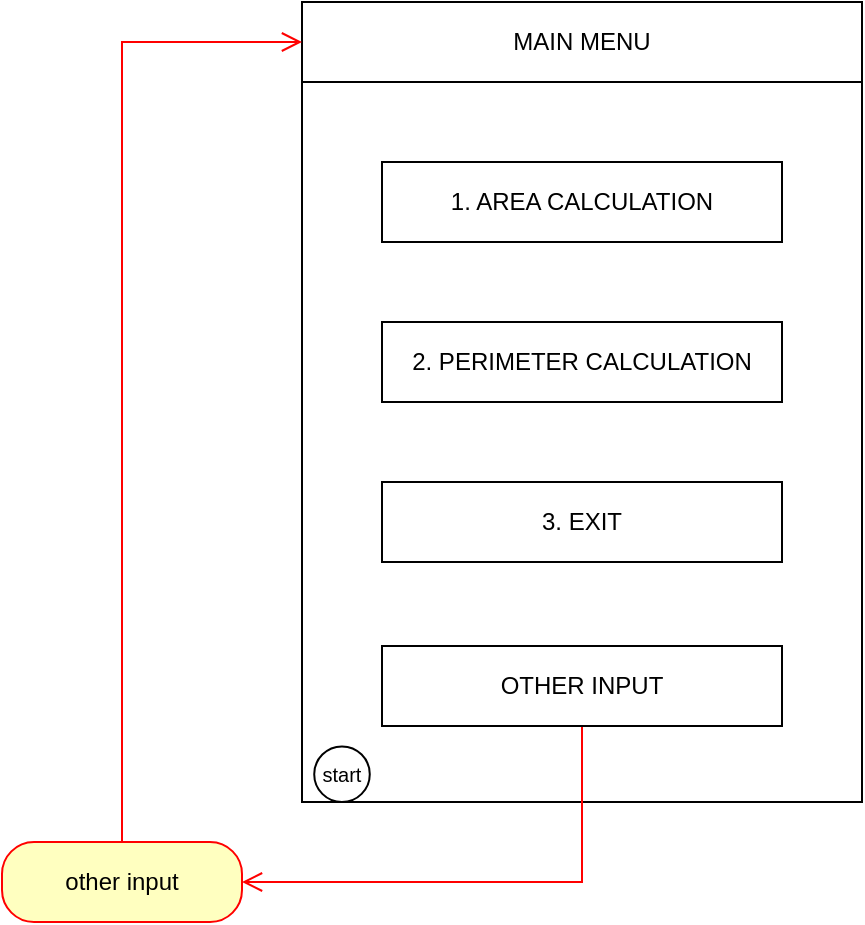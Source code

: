<mxfile version="24.5.2" type="github">
  <diagram name="Page-1" id="kSgcQvUkj_WSBug4gKsT">
    <mxGraphModel dx="1674" dy="772" grid="1" gridSize="10" guides="1" tooltips="1" connect="1" arrows="1" fold="1" page="1" pageScale="1" pageWidth="850" pageHeight="1100" math="0" shadow="0">
      <root>
        <mxCell id="0" />
        <mxCell id="1" parent="0" />
        <mxCell id="lzAnouYIb8f7EVIocrHt-23" value="" style="rounded=0;whiteSpace=wrap;html=1;" vertex="1" parent="1">
          <mxGeometry x="200" y="200" width="280" height="360" as="geometry" />
        </mxCell>
        <mxCell id="lzAnouYIb8f7EVIocrHt-17" value="MAIN MENU" style="html=1;whiteSpace=wrap;" vertex="1" parent="1">
          <mxGeometry x="200" y="160" width="280" height="40" as="geometry" />
        </mxCell>
        <mxCell id="lzAnouYIb8f7EVIocrHt-19" value="1. AREA CALCULATION" style="html=1;whiteSpace=wrap;" vertex="1" parent="1">
          <mxGeometry x="240" y="240" width="200" height="40" as="geometry" />
        </mxCell>
        <mxCell id="lzAnouYIb8f7EVIocrHt-20" value="2. PERIMETER CALCULATION" style="html=1;whiteSpace=wrap;" vertex="1" parent="1">
          <mxGeometry x="240" y="320" width="200" height="40" as="geometry" />
        </mxCell>
        <mxCell id="lzAnouYIb8f7EVIocrHt-21" value="3. EXIT" style="html=1;whiteSpace=wrap;" vertex="1" parent="1">
          <mxGeometry x="240" y="400" width="200" height="40" as="geometry" />
        </mxCell>
        <mxCell id="lzAnouYIb8f7EVIocrHt-29" value="" style="group" vertex="1" connectable="0" parent="1">
          <mxGeometry x="200" y="532.22" width="40" height="27.778" as="geometry" />
        </mxCell>
        <mxCell id="lzAnouYIb8f7EVIocrHt-27" value="" style="ellipse;whiteSpace=wrap;html=1;aspect=fixed;container=0;" vertex="1" parent="lzAnouYIb8f7EVIocrHt-29">
          <mxGeometry x="6.113" width="27.778" height="27.778" as="geometry" />
        </mxCell>
        <mxCell id="lzAnouYIb8f7EVIocrHt-26" value="&lt;font style=&quot;font-size: 10px;&quot;&gt;start&lt;/font&gt;" style="text;html=1;align=center;verticalAlign=middle;whiteSpace=wrap;rounded=0;container=0;" vertex="1" parent="lzAnouYIb8f7EVIocrHt-29">
          <mxGeometry y="1.884" width="40" height="24" as="geometry" />
        </mxCell>
        <mxCell id="lzAnouYIb8f7EVIocrHt-38" value="other input" style="rounded=1;whiteSpace=wrap;html=1;arcSize=40;fontColor=#000000;fillColor=#ffffc0;strokeColor=#ff0000;" vertex="1" parent="1">
          <mxGeometry x="50" y="580" width="120" height="40" as="geometry" />
        </mxCell>
        <mxCell id="lzAnouYIb8f7EVIocrHt-39" value="" style="edgeStyle=orthogonalEdgeStyle;html=1;verticalAlign=bottom;endArrow=open;endSize=8;strokeColor=#ff0000;rounded=0;" edge="1" source="lzAnouYIb8f7EVIocrHt-38" parent="1" target="lzAnouYIb8f7EVIocrHt-17">
          <mxGeometry relative="1" as="geometry">
            <mxPoint x="108.235" y="190" as="targetPoint" />
            <Array as="points">
              <mxPoint x="110" y="180" />
            </Array>
          </mxGeometry>
        </mxCell>
        <mxCell id="lzAnouYIb8f7EVIocrHt-41" value="" style="edgeStyle=orthogonalEdgeStyle;html=1;verticalAlign=bottom;endArrow=open;endSize=8;strokeColor=#ff0000;rounded=0;entryX=1;entryY=0.5;entryDx=0;entryDy=0;" edge="1" source="lzAnouYIb8f7EVIocrHt-42" parent="1" target="lzAnouYIb8f7EVIocrHt-38">
          <mxGeometry relative="1" as="geometry">
            <mxPoint x="310" y="560" as="targetPoint" />
            <mxPoint x="400" y="610" as="sourcePoint" />
            <Array as="points">
              <mxPoint x="340" y="600" />
            </Array>
          </mxGeometry>
        </mxCell>
        <mxCell id="lzAnouYIb8f7EVIocrHt-42" value="OTHER INPUT" style="html=1;whiteSpace=wrap;" vertex="1" parent="1">
          <mxGeometry x="240" y="482" width="200" height="40" as="geometry" />
        </mxCell>
      </root>
    </mxGraphModel>
  </diagram>
</mxfile>
